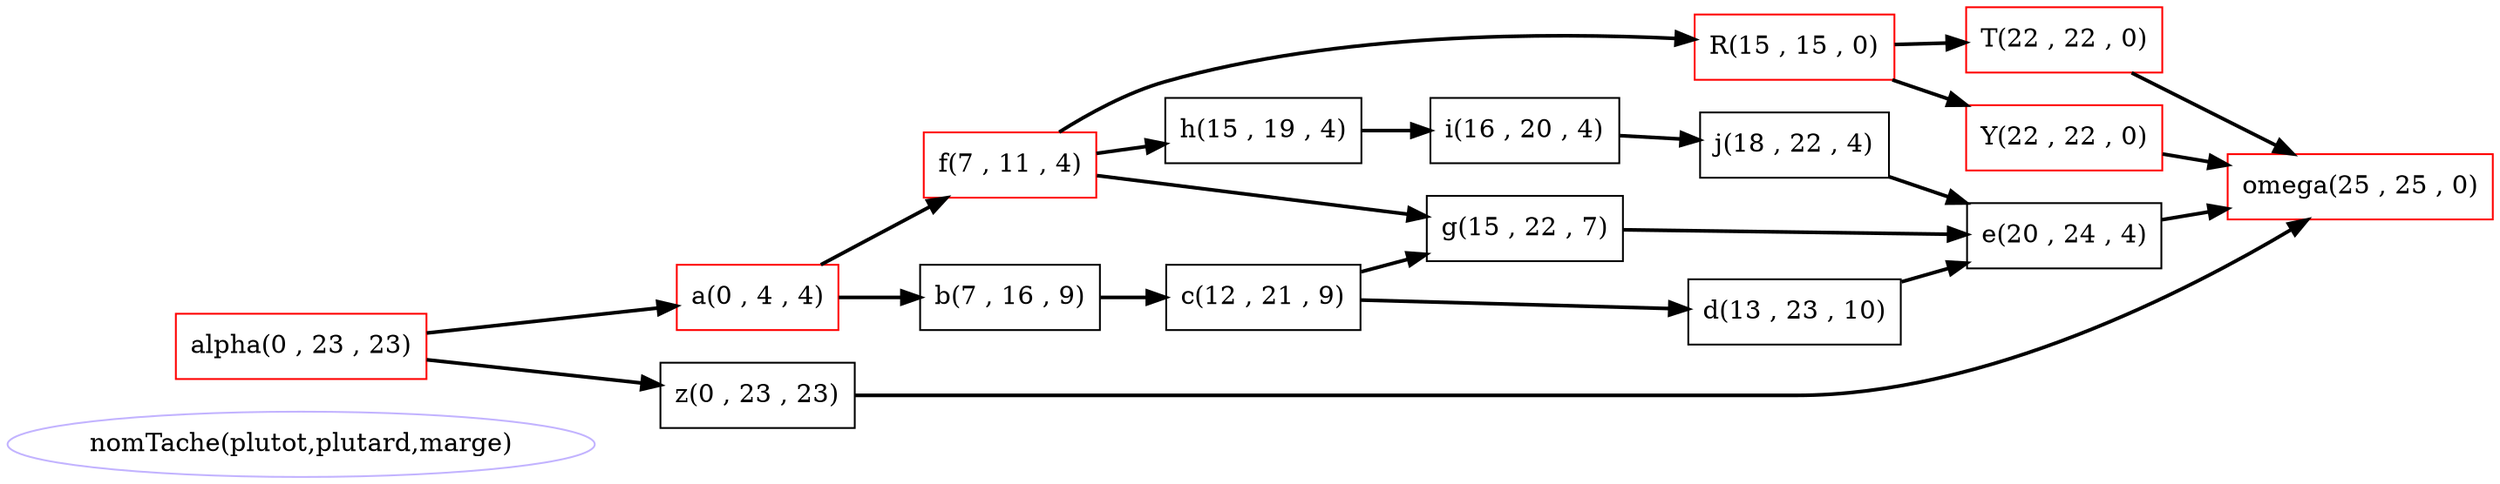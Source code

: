 digraph G{
rankdir = LR;
make_string [label="nomTache(plutot,plutard,marge)",color=".7 .3 1.0"];
"R(15 , 15 , 0)"[color=red][shape=box];
"T(22 , 22 , 0)"[color=red][shape=box];
"Y(22 , 22 , 0)"[color=red][shape=box];
"a(0 , 4 , 4)"[color=red][shape=box];
"alpha(0 , 23 , 23)"[color=red][shape=box];
"b(7 , 16 , 9)"[shape=box];
"c(12 , 21 , 9)"[shape=box];
"d(13 , 23 , 10)"[shape=box];
"e(20 , 24 , 4)"[shape=box];
"f(7 , 11 , 4)"[color=red][shape=box];
"g(15 , 22 , 7)"[shape=box];
"h(15 , 19 , 4)"[shape=box];
"i(16 , 20 , 4)"[shape=box];
"j(18 , 22 , 4)"[shape=box];
"omega(25 , 25 , 0)"[color=red][shape=box];
"z(0 , 23 , 23)"[shape=box];
"f(7 , 11 , 4)" -> "R(15 , 15 , 0)"[style=bold];
"R(15 , 15 , 0)" -> "T(22 , 22 , 0)"[style=bold];
"R(15 , 15 , 0)" -> "Y(22 , 22 , 0)"[style=bold];
"alpha(0 , 23 , 23)" -> "a(0 , 4 , 4)"[style=bold];
"a(0 , 4 , 4)" -> "b(7 , 16 , 9)"[style=bold];
"b(7 , 16 , 9)" -> "c(12 , 21 , 9)"[style=bold];
"c(12 , 21 , 9)" -> "d(13 , 23 , 10)"[style=bold];
"d(13 , 23 , 10)" -> "e(20 , 24 , 4)"[style=bold];
"g(15 , 22 , 7)" -> "e(20 , 24 , 4)"[style=bold];
"j(18 , 22 , 4)" -> "e(20 , 24 , 4)"[style=bold];
"a(0 , 4 , 4)" -> "f(7 , 11 , 4)"[style=bold];
"f(7 , 11 , 4)" -> "g(15 , 22 , 7)"[style=bold];
"c(12 , 21 , 9)" -> "g(15 , 22 , 7)"[style=bold];
"f(7 , 11 , 4)" -> "h(15 , 19 , 4)"[style=bold];
"h(15 , 19 , 4)" -> "i(16 , 20 , 4)"[style=bold];
"i(16 , 20 , 4)" -> "j(18 , 22 , 4)"[style=bold];
"T(22 , 22 , 0)" -> "omega(25 , 25 , 0)"[style=bold];
"Y(22 , 22 , 0)" -> "omega(25 , 25 , 0)"[style=bold];
"e(20 , 24 , 4)" -> "omega(25 , 25 , 0)"[style=bold];
"z(0 , 23 , 23)" -> "omega(25 , 25 , 0)"[style=bold];
"alpha(0 , 23 , 23)" -> "z(0 , 23 , 23)"[style=bold];
}